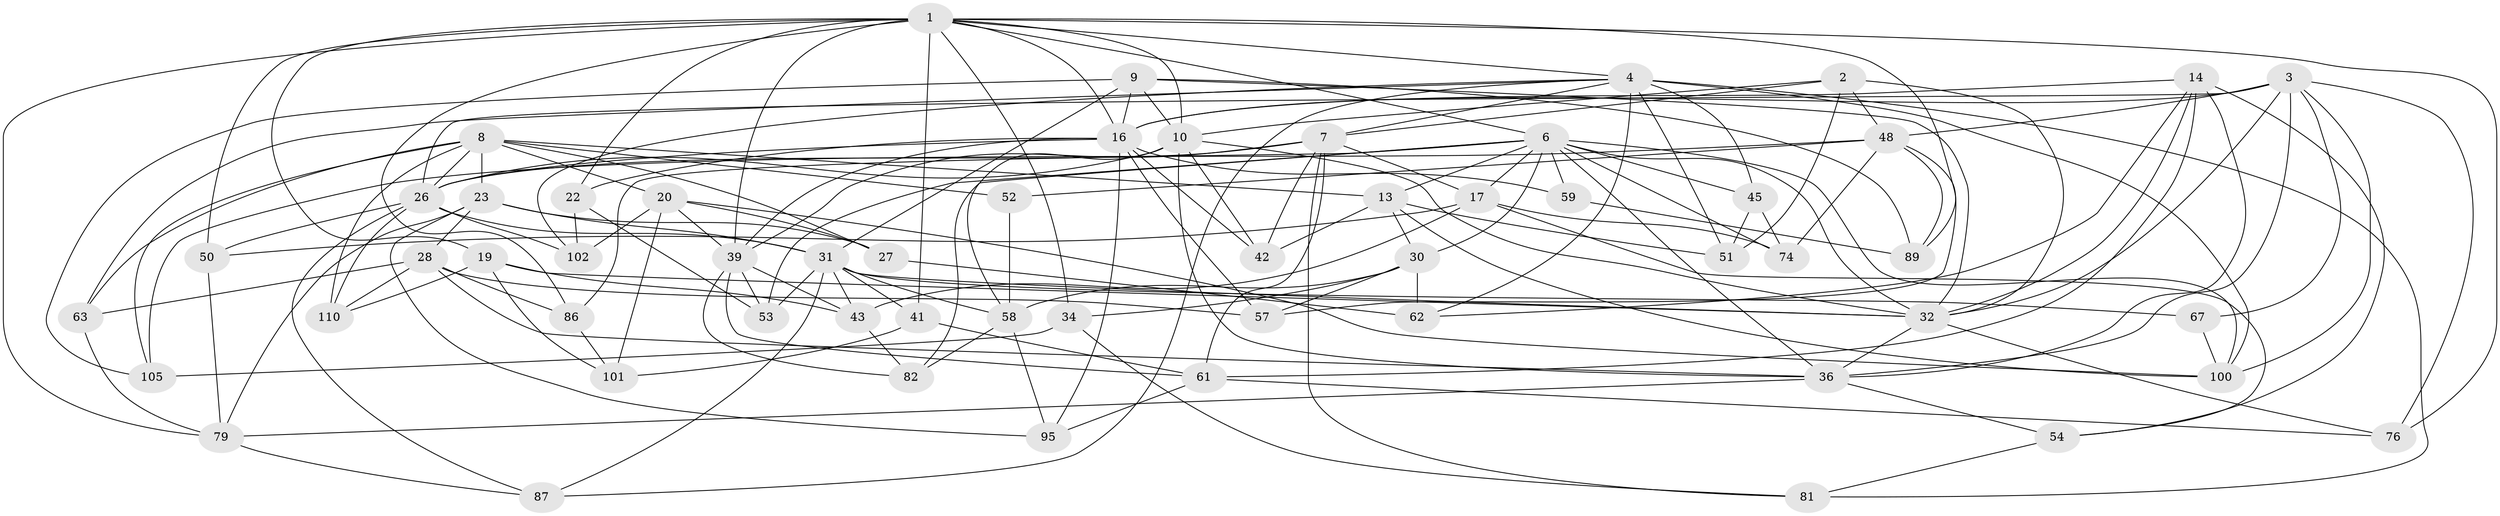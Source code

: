 // original degree distribution, {4: 1.0}
// Generated by graph-tools (version 1.1) at 2025/16/03/09/25 04:16:21]
// undirected, 57 vertices, 165 edges
graph export_dot {
graph [start="1"]
  node [color=gray90,style=filled];
  1 [super="+5+21"];
  2 [super="+60"];
  3 [super="+93+33"];
  4 [super="+66"];
  6 [super="+35+44"];
  7 [super="+11"];
  8 [super="+18+38+15"];
  9 [super="+12"];
  10 [super="+83"];
  13 [super="+37"];
  14 [super="+46"];
  16 [super="+29+25"];
  17 [super="+104"];
  19 [super="+111"];
  20 [super="+64"];
  22;
  23 [super="+103"];
  26 [super="+84+88"];
  27;
  28 [super="+85"];
  30 [super="+97"];
  31 [super="+40+65"];
  32 [super="+69+47+96"];
  34;
  36 [super="+106+112"];
  39 [super="+49+77"];
  41;
  42;
  43 [super="+70"];
  45;
  48 [super="+68+72"];
  50;
  51;
  52;
  53;
  54;
  57;
  58 [super="+78"];
  59;
  61 [super="+71"];
  62;
  63;
  67;
  74;
  76;
  79 [super="+92"];
  81;
  82;
  86;
  87;
  89;
  95;
  100 [super="+114"];
  101;
  102;
  105;
  110;
  1 -- 89;
  1 -- 34;
  1 -- 41;
  1 -- 79;
  1 -- 4;
  1 -- 6;
  1 -- 10;
  1 -- 76;
  1 -- 16;
  1 -- 50;
  1 -- 19;
  1 -- 86;
  1 -- 22;
  1 -- 39;
  2 -- 48 [weight=2];
  2 -- 51;
  2 -- 7;
  2 -- 32;
  2 -- 10;
  3 -- 67 [weight=2];
  3 -- 16 [weight=2];
  3 -- 32;
  3 -- 100;
  3 -- 48;
  3 -- 26;
  3 -- 76;
  3 -- 36;
  4 -- 7;
  4 -- 87;
  4 -- 102;
  4 -- 81;
  4 -- 51;
  4 -- 45;
  4 -- 62;
  4 -- 63;
  4 -- 100;
  6 -- 82;
  6 -- 36;
  6 -- 86;
  6 -- 74;
  6 -- 100;
  6 -- 53;
  6 -- 59 [weight=2];
  6 -- 45;
  6 -- 30;
  6 -- 13;
  6 -- 32;
  6 -- 17;
  7 -- 26;
  7 -- 81;
  7 -- 39;
  7 -- 42;
  7 -- 61;
  7 -- 17;
  8 -- 13;
  8 -- 27;
  8 -- 52 [weight=2];
  8 -- 110;
  8 -- 26;
  8 -- 20;
  8 -- 23;
  8 -- 105;
  8 -- 63;
  9 -- 10;
  9 -- 32;
  9 -- 16;
  9 -- 89;
  9 -- 105;
  9 -- 31;
  10 -- 32;
  10 -- 26;
  10 -- 36;
  10 -- 58;
  10 -- 42;
  13 -- 51;
  13 -- 100;
  13 -- 42;
  13 -- 30;
  14 -- 16;
  14 -- 32;
  14 -- 61;
  14 -- 54;
  14 -- 62;
  14 -- 36;
  16 -- 42;
  16 -- 22;
  16 -- 59;
  16 -- 95;
  16 -- 57;
  16 -- 26;
  16 -- 39;
  17 -- 74;
  17 -- 43;
  17 -- 50;
  17 -- 54;
  19 -- 101;
  19 -- 43 [weight=2];
  19 -- 32;
  19 -- 110;
  20 -- 27;
  20 -- 102;
  20 -- 100;
  20 -- 101;
  20 -- 39;
  22 -- 102;
  22 -- 53;
  23 -- 79;
  23 -- 27;
  23 -- 31;
  23 -- 28;
  23 -- 95;
  26 -- 102;
  26 -- 87;
  26 -- 31;
  26 -- 50;
  26 -- 110;
  27 -- 62;
  28 -- 57;
  28 -- 110;
  28 -- 36;
  28 -- 86;
  28 -- 63;
  30 -- 57;
  30 -- 34;
  30 -- 62;
  30 -- 58;
  31 -- 53;
  31 -- 58;
  31 -- 41;
  31 -- 87;
  31 -- 32;
  31 -- 67;
  31 -- 43;
  32 -- 76;
  32 -- 36;
  34 -- 81;
  34 -- 105;
  36 -- 54;
  36 -- 79;
  39 -- 61;
  39 -- 43;
  39 -- 53;
  39 -- 82;
  41 -- 61;
  41 -- 101;
  43 -- 82;
  45 -- 74;
  45 -- 51;
  48 -- 89;
  48 -- 74;
  48 -- 52;
  48 -- 57;
  48 -- 105;
  50 -- 79;
  52 -- 58;
  54 -- 81;
  58 -- 82;
  58 -- 95;
  59 -- 89;
  61 -- 76;
  61 -- 95;
  63 -- 79;
  67 -- 100;
  79 -- 87;
  86 -- 101;
}
